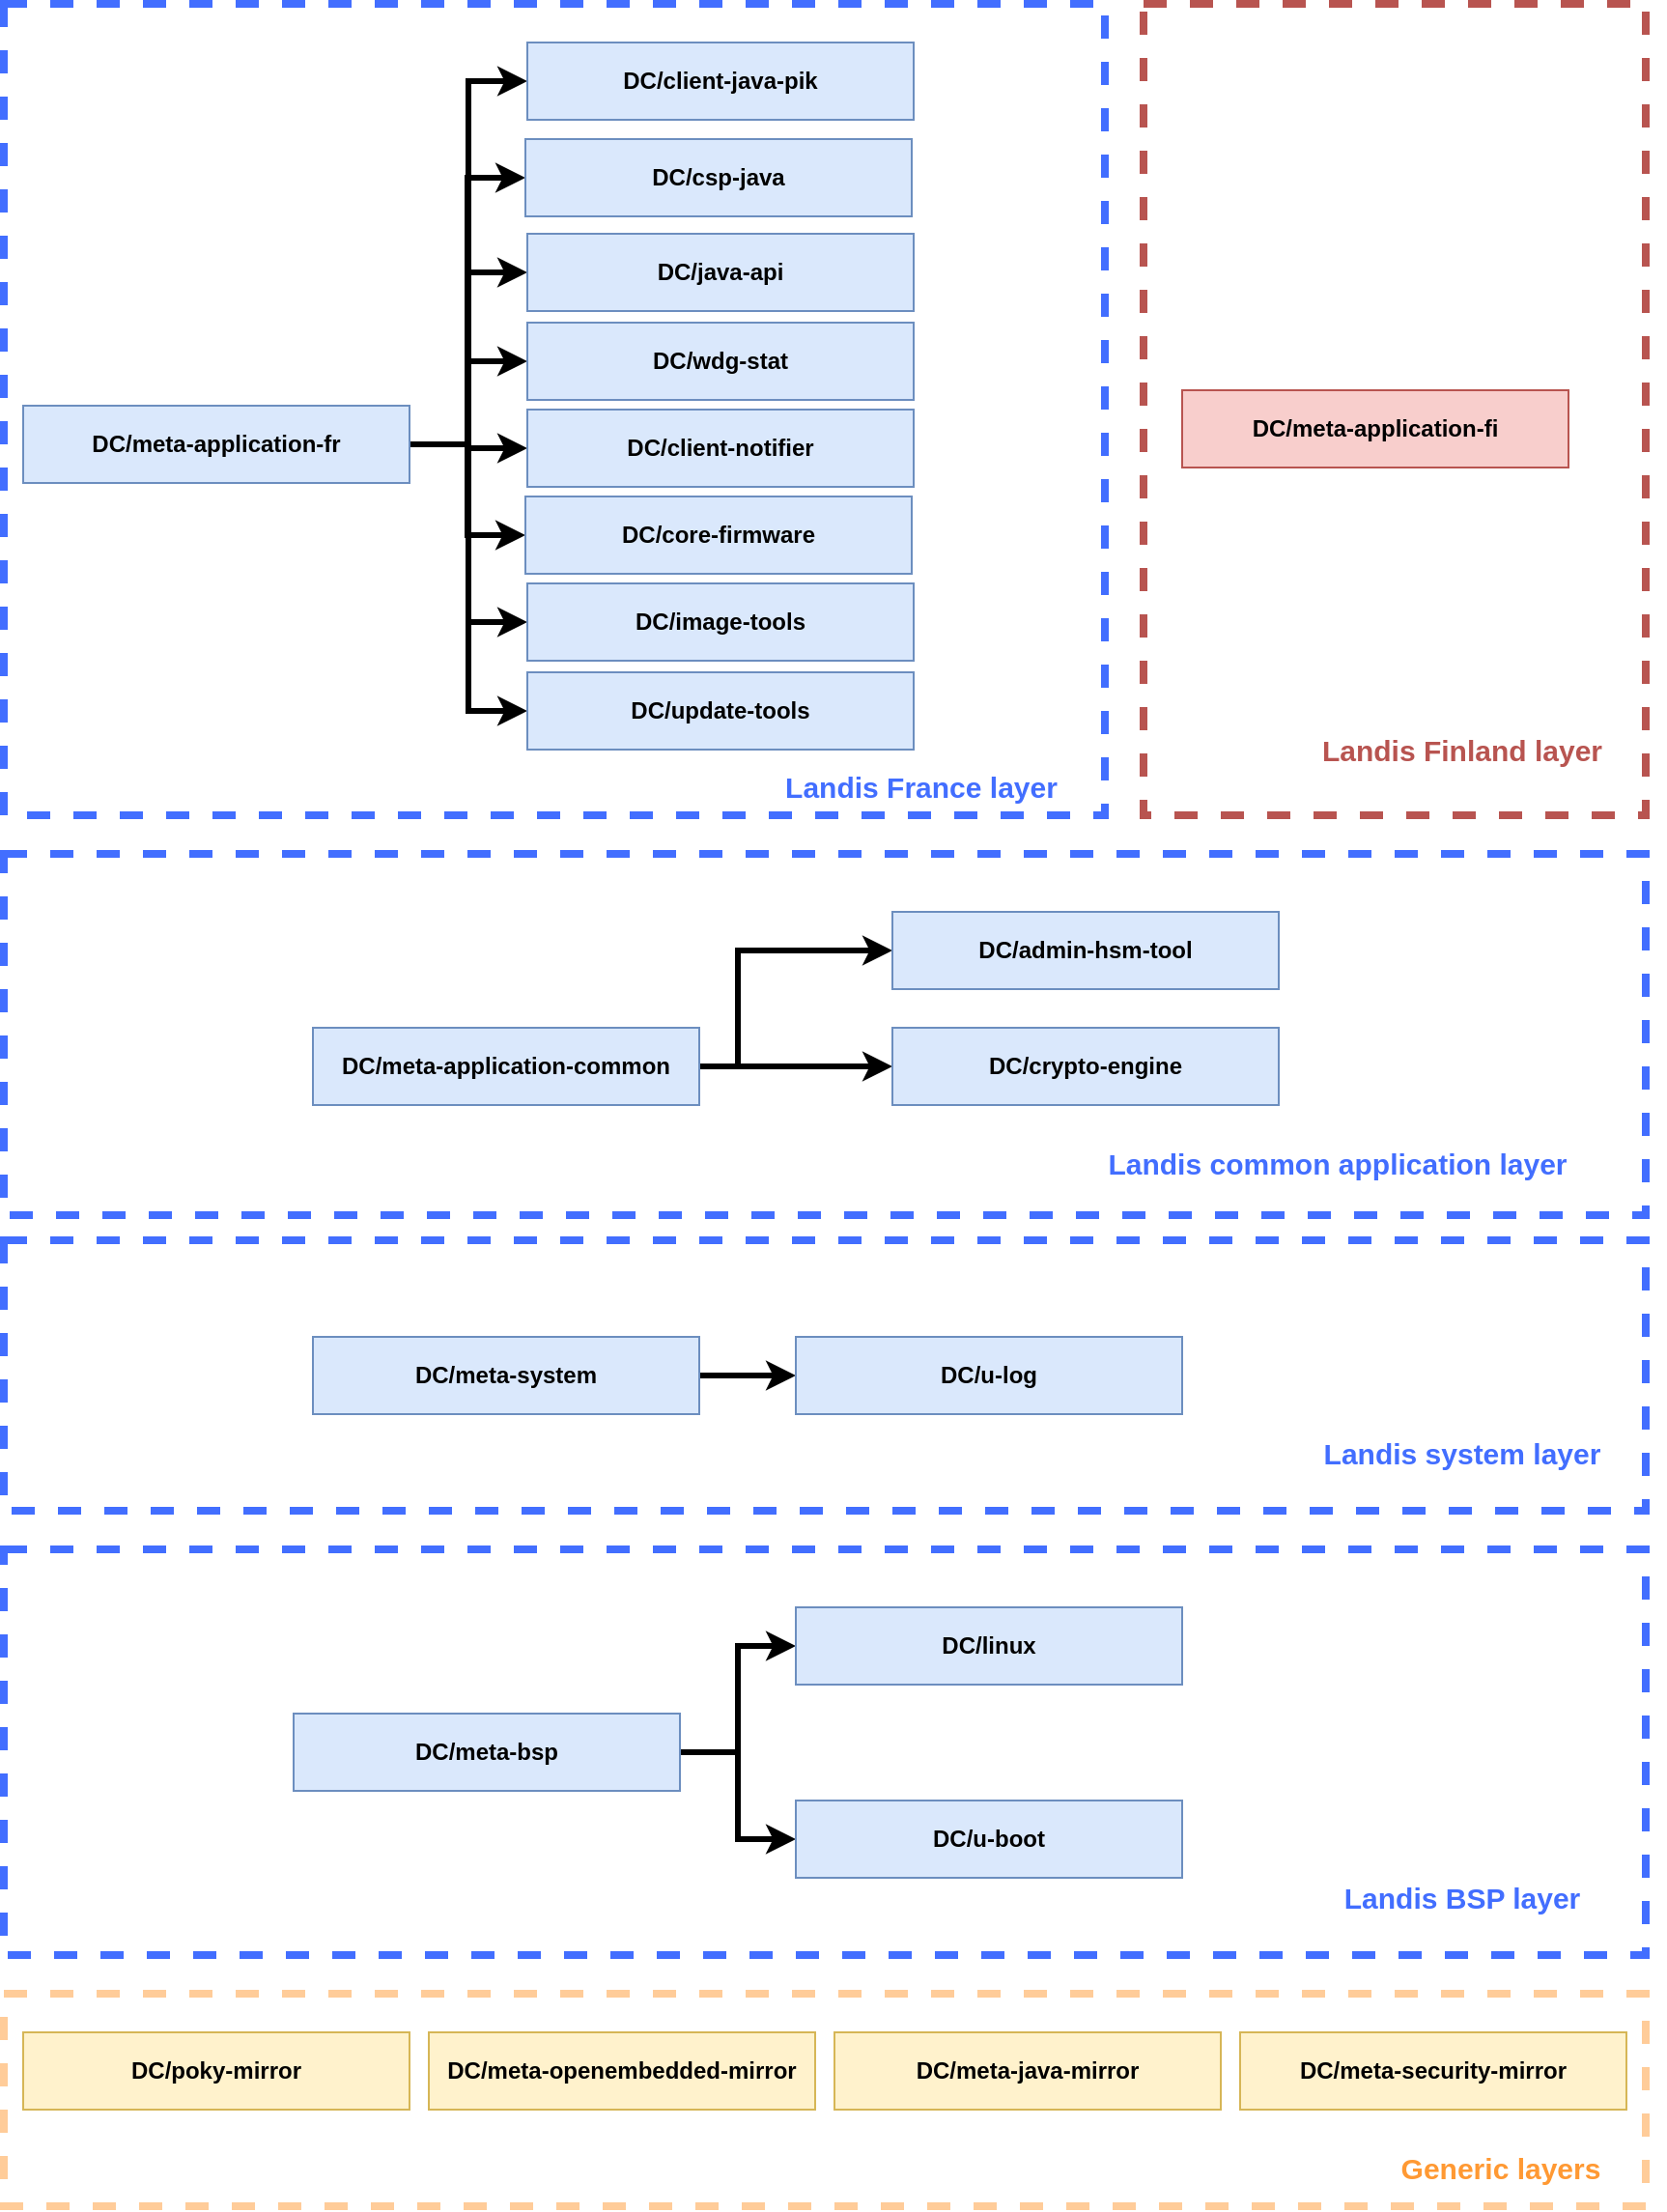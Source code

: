 <mxfile version="20.3.3" type="device"><diagram id="iYrBjFjFGtiYtrrSTTno" name="Page-1"><mxGraphModel dx="2062" dy="1085" grid="1" gridSize="10" guides="1" tooltips="1" connect="1" arrows="1" fold="1" page="1" pageScale="1" pageWidth="1100" pageHeight="850" math="0" shadow="0"><root><mxCell id="0"/><mxCell id="1" parent="0"/><mxCell id="O3ol6Uzz1e6ZMDZqI7uI-1" value="&lt;b&gt;DC/poky-mirror&lt;/b&gt;" style="rounded=0;whiteSpace=wrap;html=1;fillColor=#fff2cc;strokeColor=#d6b656;" parent="1" vertex="1"><mxGeometry x="130" y="1070" width="200" height="40" as="geometry"/></mxCell><mxCell id="O3ol6Uzz1e6ZMDZqI7uI-2" value="&lt;b&gt;DC/meta-openembedded-mirror&lt;/b&gt;" style="rounded=0;whiteSpace=wrap;html=1;fillColor=#fff2cc;strokeColor=#d6b656;" parent="1" vertex="1"><mxGeometry x="340" y="1070" width="200" height="40" as="geometry"/></mxCell><mxCell id="O3ol6Uzz1e6ZMDZqI7uI-3" value="&lt;b&gt;DC/meta-java-mirror&lt;/b&gt;" style="rounded=0;whiteSpace=wrap;html=1;fillColor=#fff2cc;strokeColor=#d6b656;" parent="1" vertex="1"><mxGeometry x="550" y="1070" width="200" height="40" as="geometry"/></mxCell><mxCell id="O3ol6Uzz1e6ZMDZqI7uI-5" value="&lt;b&gt;DC/meta-security-mirror&lt;/b&gt;" style="rounded=0;whiteSpace=wrap;html=1;fillColor=#fff2cc;strokeColor=#d6b656;" parent="1" vertex="1"><mxGeometry x="760" y="1070" width="200" height="40" as="geometry"/></mxCell><mxCell id="O3ol6Uzz1e6ZMDZqI7uI-6" value="" style="rounded=0;whiteSpace=wrap;html=1;fillColor=none;dashed=1;strokeWidth=4;strokeColor=#FFCC99;" parent="1" vertex="1"><mxGeometry x="120" y="1050" width="850" height="110" as="geometry"/></mxCell><mxCell id="O3ol6Uzz1e6ZMDZqI7uI-7" value="&lt;font style=&quot;font-size: 15px;&quot;&gt;&lt;b&gt;Generic layers&lt;br&gt;&lt;/b&gt;&lt;/font&gt;" style="text;html=1;strokeColor=none;fillColor=none;align=center;verticalAlign=middle;whiteSpace=wrap;rounded=0;dashed=1;strokeWidth=4;fontColor=#FF9933;" parent="1" vertex="1"><mxGeometry x="810" y="1140" width="170" as="geometry"/></mxCell><mxCell id="O3ol6Uzz1e6ZMDZqI7uI-8" value="" style="rounded=0;whiteSpace=wrap;html=1;fillColor=none;dashed=1;strokeWidth=4;strokeColor=#426EFF;" parent="1" vertex="1"><mxGeometry x="120" y="660" width="850" height="140" as="geometry"/></mxCell><mxCell id="O3ol6Uzz1e6ZMDZqI7uI-11" style="edgeStyle=orthogonalEdgeStyle;rounded=0;orthogonalLoop=1;jettySize=auto;html=1;exitX=1;exitY=0.5;exitDx=0;exitDy=0;entryX=0;entryY=0.5;entryDx=0;entryDy=0;fontSize=15;strokeWidth=3;" parent="1" source="O3ol6Uzz1e6ZMDZqI7uI-9" target="O3ol6Uzz1e6ZMDZqI7uI-10" edge="1"><mxGeometry relative="1" as="geometry"/></mxCell><mxCell id="O3ol6Uzz1e6ZMDZqI7uI-13" style="edgeStyle=orthogonalEdgeStyle;rounded=0;orthogonalLoop=1;jettySize=auto;html=1;exitX=1;exitY=0.5;exitDx=0;exitDy=0;entryX=0;entryY=0.5;entryDx=0;entryDy=0;strokeWidth=3;fontSize=15;fontColor=#FF9933;" parent="1" source="O3ol6Uzz1e6ZMDZqI7uI-9" target="O3ol6Uzz1e6ZMDZqI7uI-12" edge="1"><mxGeometry relative="1" as="geometry"/></mxCell><mxCell id="O3ol6Uzz1e6ZMDZqI7uI-9" value="&lt;b&gt;DC/meta-bsp&lt;/b&gt;" style="rounded=0;whiteSpace=wrap;html=1;fillColor=#dae8fc;strokeColor=#6c8ebf;" parent="1" vertex="1"><mxGeometry x="270" y="905" width="200" height="40" as="geometry"/></mxCell><mxCell id="O3ol6Uzz1e6ZMDZqI7uI-10" value="&lt;b&gt;DC/linux&lt;/b&gt;" style="rounded=0;whiteSpace=wrap;html=1;fillColor=#dae8fc;strokeColor=#6c8ebf;" parent="1" vertex="1"><mxGeometry x="530" y="850" width="200" height="40" as="geometry"/></mxCell><mxCell id="O3ol6Uzz1e6ZMDZqI7uI-12" value="&lt;b&gt;DC/u-boot&lt;/b&gt;" style="rounded=0;whiteSpace=wrap;html=1;fillColor=#dae8fc;strokeColor=#6c8ebf;" parent="1" vertex="1"><mxGeometry x="530" y="950" width="200" height="40" as="geometry"/></mxCell><mxCell id="O3ol6Uzz1e6ZMDZqI7uI-16" value="&lt;b style=&quot;font-size: 15px;&quot;&gt;&lt;font style=&quot;font-size: 15px;&quot; color=&quot;#426EFF&quot;&gt;Landis BSP layer&lt;br style=&quot;font-size: 15px;&quot;&gt;&lt;/font&gt;&lt;/b&gt;" style="text;html=1;strokeColor=none;fillColor=none;align=center;verticalAlign=middle;whiteSpace=wrap;rounded=0;dashed=1;strokeWidth=4;fontColor=#FF9933;fontSize=15;" parent="1" vertex="1"><mxGeometry x="790" y="1000" width="170" as="geometry"/></mxCell><mxCell id="O3ol6Uzz1e6ZMDZqI7uI-19" style="edgeStyle=orthogonalEdgeStyle;rounded=0;orthogonalLoop=1;jettySize=auto;html=1;strokeWidth=3;fontSize=15;fontColor=#426EFF;" parent="1" source="O3ol6Uzz1e6ZMDZqI7uI-17" target="O3ol6Uzz1e6ZMDZqI7uI-18" edge="1"><mxGeometry relative="1" as="geometry"/></mxCell><mxCell id="O3ol6Uzz1e6ZMDZqI7uI-17" value="&lt;b&gt;DC/meta-system&lt;/b&gt;" style="rounded=0;whiteSpace=wrap;html=1;fillColor=#dae8fc;strokeColor=#6c8ebf;" parent="1" vertex="1"><mxGeometry x="280" y="710" width="200" height="40" as="geometry"/></mxCell><mxCell id="O3ol6Uzz1e6ZMDZqI7uI-18" value="&lt;b&gt;DC/u-log&lt;/b&gt;" style="rounded=0;whiteSpace=wrap;html=1;fillColor=#dae8fc;strokeColor=#6c8ebf;" parent="1" vertex="1"><mxGeometry x="530" y="710" width="200" height="40" as="geometry"/></mxCell><mxCell id="O3ol6Uzz1e6ZMDZqI7uI-20" value="" style="rounded=0;whiteSpace=wrap;html=1;fillColor=none;dashed=1;strokeWidth=4;strokeColor=#426EFF;" parent="1" vertex="1"><mxGeometry x="120" y="820" width="850" height="210" as="geometry"/></mxCell><mxCell id="O3ol6Uzz1e6ZMDZqI7uI-21" value="&lt;b style=&quot;font-size: 15px;&quot;&gt;&lt;font style=&quot;font-size: 15px;&quot; color=&quot;#426EFF&quot;&gt;Landis system layer&lt;br style=&quot;font-size: 15px;&quot;&gt;&lt;/font&gt;&lt;/b&gt;" style="text;html=1;strokeColor=none;fillColor=none;align=center;verticalAlign=middle;whiteSpace=wrap;rounded=0;dashed=1;strokeWidth=4;fontColor=#FF9933;fontSize=15;" parent="1" vertex="1"><mxGeometry x="790" y="770" width="170" as="geometry"/></mxCell><mxCell id="O3ol6Uzz1e6ZMDZqI7uI-22" value="" style="rounded=0;whiteSpace=wrap;html=1;fillColor=none;dashed=1;strokeWidth=4;strokeColor=#426EFF;" parent="1" vertex="1"><mxGeometry x="120" y="460" width="850" height="187" as="geometry"/></mxCell><mxCell id="O3ol6Uzz1e6ZMDZqI7uI-25" style="edgeStyle=orthogonalEdgeStyle;rounded=0;orthogonalLoop=1;jettySize=auto;html=1;exitX=1;exitY=0.5;exitDx=0;exitDy=0;strokeWidth=3;fontSize=15;fontColor=#426EFF;entryX=0;entryY=0.5;entryDx=0;entryDy=0;" parent="1" source="O3ol6Uzz1e6ZMDZqI7uI-23" target="O3ol6Uzz1e6ZMDZqI7uI-24" edge="1"><mxGeometry relative="1" as="geometry"><Array as="points"><mxPoint x="500" y="510"/></Array></mxGeometry></mxCell><mxCell id="O3ol6Uzz1e6ZMDZqI7uI-27" style="edgeStyle=orthogonalEdgeStyle;rounded=0;orthogonalLoop=1;jettySize=auto;html=1;exitX=1;exitY=0.5;exitDx=0;exitDy=0;strokeWidth=3;fontSize=15;fontColor=#426EFF;" parent="1" source="O3ol6Uzz1e6ZMDZqI7uI-23" target="O3ol6Uzz1e6ZMDZqI7uI-26" edge="1"><mxGeometry relative="1" as="geometry"/></mxCell><mxCell id="O3ol6Uzz1e6ZMDZqI7uI-23" value="&lt;b&gt;DC/meta-application-common&lt;/b&gt;" style="rounded=0;whiteSpace=wrap;html=1;fillColor=#dae8fc;strokeColor=#6c8ebf;" parent="1" vertex="1"><mxGeometry x="280" y="550" width="200" height="40" as="geometry"/></mxCell><mxCell id="O3ol6Uzz1e6ZMDZqI7uI-24" value="&lt;b&gt;DC/admin-hsm-tool&lt;/b&gt;" style="rounded=0;whiteSpace=wrap;html=1;fillColor=#dae8fc;strokeColor=#6c8ebf;" parent="1" vertex="1"><mxGeometry x="580" y="490" width="200" height="40" as="geometry"/></mxCell><mxCell id="O3ol6Uzz1e6ZMDZqI7uI-26" value="&lt;b&gt;DC/crypto-engine&lt;/b&gt;" style="rounded=0;whiteSpace=wrap;html=1;fillColor=#dae8fc;strokeColor=#6c8ebf;" parent="1" vertex="1"><mxGeometry x="580" y="550" width="200" height="40" as="geometry"/></mxCell><mxCell id="O3ol6Uzz1e6ZMDZqI7uI-28" value="&lt;b style=&quot;font-size: 15px;&quot;&gt;&lt;font style=&quot;font-size: 15px;&quot; color=&quot;#426EFF&quot;&gt;Landis common application layer&lt;br style=&quot;font-size: 15px;&quot;&gt;&lt;/font&gt;&lt;/b&gt;" style="text;html=1;strokeColor=none;fillColor=none;align=center;verticalAlign=middle;rounded=0;dashed=1;strokeWidth=4;fontColor=#FF9933;fontSize=15;" parent="1" vertex="1"><mxGeometry x="780" y="600" width="60" height="40" as="geometry"/></mxCell><mxCell id="O3ol6Uzz1e6ZMDZqI7uI-30" value="" style="rounded=0;whiteSpace=wrap;html=1;fillColor=none;dashed=1;strokeWidth=4;strokeColor=#426EFF;" parent="1" vertex="1"><mxGeometry x="120" y="20" width="570" height="420" as="geometry"/></mxCell><mxCell id="O3ol6Uzz1e6ZMDZqI7uI-39" style="edgeStyle=orthogonalEdgeStyle;rounded=0;orthogonalLoop=1;jettySize=auto;html=1;exitX=1;exitY=0.5;exitDx=0;exitDy=0;entryX=0;entryY=0.5;entryDx=0;entryDy=0;strokeWidth=3;fontSize=15;fontColor=#426EFF;" parent="1" source="O3ol6Uzz1e6ZMDZqI7uI-31" target="O3ol6Uzz1e6ZMDZqI7uI-32" edge="1"><mxGeometry relative="1" as="geometry"/></mxCell><mxCell id="O3ol6Uzz1e6ZMDZqI7uI-40" style="edgeStyle=orthogonalEdgeStyle;rounded=0;orthogonalLoop=1;jettySize=auto;html=1;exitX=1;exitY=0.5;exitDx=0;exitDy=0;entryX=0;entryY=0.5;entryDx=0;entryDy=0;strokeWidth=3;fontSize=15;fontColor=#426EFF;" parent="1" source="O3ol6Uzz1e6ZMDZqI7uI-31" target="O3ol6Uzz1e6ZMDZqI7uI-33" edge="1"><mxGeometry relative="1" as="geometry"/></mxCell><mxCell id="O3ol6Uzz1e6ZMDZqI7uI-41" style="edgeStyle=orthogonalEdgeStyle;rounded=0;orthogonalLoop=1;jettySize=auto;html=1;exitX=1;exitY=0.5;exitDx=0;exitDy=0;entryX=0;entryY=0.5;entryDx=0;entryDy=0;strokeWidth=3;fontSize=15;fontColor=#426EFF;" parent="1" source="O3ol6Uzz1e6ZMDZqI7uI-31" target="O3ol6Uzz1e6ZMDZqI7uI-34" edge="1"><mxGeometry relative="1" as="geometry"/></mxCell><mxCell id="O3ol6Uzz1e6ZMDZqI7uI-42" style="edgeStyle=orthogonalEdgeStyle;rounded=0;orthogonalLoop=1;jettySize=auto;html=1;exitX=1;exitY=0.5;exitDx=0;exitDy=0;strokeWidth=3;fontSize=15;fontColor=#426EFF;" parent="1" source="O3ol6Uzz1e6ZMDZqI7uI-31" target="O3ol6Uzz1e6ZMDZqI7uI-35" edge="1"><mxGeometry relative="1" as="geometry"/></mxCell><mxCell id="O3ol6Uzz1e6ZMDZqI7uI-43" style="edgeStyle=orthogonalEdgeStyle;rounded=0;orthogonalLoop=1;jettySize=auto;html=1;exitX=1;exitY=0.5;exitDx=0;exitDy=0;entryX=0;entryY=0.5;entryDx=0;entryDy=0;strokeWidth=3;fontSize=15;fontColor=#426EFF;" parent="1" source="O3ol6Uzz1e6ZMDZqI7uI-31" target="O3ol6Uzz1e6ZMDZqI7uI-36" edge="1"><mxGeometry relative="1" as="geometry"/></mxCell><mxCell id="O3ol6Uzz1e6ZMDZqI7uI-44" style="edgeStyle=orthogonalEdgeStyle;rounded=0;orthogonalLoop=1;jettySize=auto;html=1;exitX=1;exitY=0.5;exitDx=0;exitDy=0;entryX=0;entryY=0.5;entryDx=0;entryDy=0;strokeWidth=3;fontSize=15;fontColor=#426EFF;" parent="1" source="O3ol6Uzz1e6ZMDZqI7uI-31" target="O3ol6Uzz1e6ZMDZqI7uI-37" edge="1"><mxGeometry relative="1" as="geometry"/></mxCell><mxCell id="O3ol6Uzz1e6ZMDZqI7uI-45" style="edgeStyle=orthogonalEdgeStyle;rounded=0;orthogonalLoop=1;jettySize=auto;html=1;exitX=1;exitY=0.5;exitDx=0;exitDy=0;entryX=0;entryY=0.5;entryDx=0;entryDy=0;strokeWidth=3;fontSize=15;fontColor=#426EFF;" parent="1" source="O3ol6Uzz1e6ZMDZqI7uI-31" target="O3ol6Uzz1e6ZMDZqI7uI-38" edge="1"><mxGeometry relative="1" as="geometry"/></mxCell><mxCell id="cGC_TMpBdk247T6njZGE-2" style="edgeStyle=orthogonalEdgeStyle;rounded=0;orthogonalLoop=1;jettySize=auto;html=1;exitX=1;exitY=0.5;exitDx=0;exitDy=0;entryX=0;entryY=0.5;entryDx=0;entryDy=0;strokeWidth=3;" edge="1" parent="1" source="O3ol6Uzz1e6ZMDZqI7uI-31" target="cGC_TMpBdk247T6njZGE-1"><mxGeometry relative="1" as="geometry"/></mxCell><mxCell id="O3ol6Uzz1e6ZMDZqI7uI-31" value="&lt;b&gt;DC/meta-application-fr&lt;/b&gt;" style="rounded=0;whiteSpace=wrap;html=1;fillColor=#dae8fc;strokeColor=#6c8ebf;" parent="1" vertex="1"><mxGeometry x="130" y="228" width="200" height="40" as="geometry"/></mxCell><mxCell id="O3ol6Uzz1e6ZMDZqI7uI-32" value="&lt;b&gt;DC/client-java-pik&lt;/b&gt;" style="rounded=0;whiteSpace=wrap;html=1;fillColor=#dae8fc;strokeColor=#6c8ebf;" parent="1" vertex="1"><mxGeometry x="391" y="40" width="200" height="40" as="geometry"/></mxCell><mxCell id="O3ol6Uzz1e6ZMDZqI7uI-33" value="&lt;b&gt;DC/java-api&lt;/b&gt;" style="rounded=0;whiteSpace=wrap;html=1;fillColor=#dae8fc;strokeColor=#6c8ebf;" parent="1" vertex="1"><mxGeometry x="391" y="139" width="200" height="40" as="geometry"/></mxCell><mxCell id="O3ol6Uzz1e6ZMDZqI7uI-34" value="&lt;b&gt;DC/wdg-stat&lt;/b&gt;" style="rounded=0;whiteSpace=wrap;html=1;fillColor=#dae8fc;strokeColor=#6c8ebf;" parent="1" vertex="1"><mxGeometry x="391" y="185" width="200" height="40" as="geometry"/></mxCell><mxCell id="O3ol6Uzz1e6ZMDZqI7uI-35" value="&lt;b&gt;DC/client-notifier&lt;/b&gt;" style="rounded=0;whiteSpace=wrap;html=1;fillColor=#dae8fc;strokeColor=#6c8ebf;" parent="1" vertex="1"><mxGeometry x="391" y="230" width="200" height="40" as="geometry"/></mxCell><mxCell id="O3ol6Uzz1e6ZMDZqI7uI-36" value="&lt;b&gt;DC/core-firmware&lt;/b&gt;" style="rounded=0;whiteSpace=wrap;html=1;fillColor=#dae8fc;strokeColor=#6c8ebf;" parent="1" vertex="1"><mxGeometry x="390" y="275" width="200" height="40" as="geometry"/></mxCell><mxCell id="O3ol6Uzz1e6ZMDZqI7uI-37" value="&lt;b&gt;DC/image-tools&lt;/b&gt;" style="rounded=0;whiteSpace=wrap;html=1;fillColor=#dae8fc;strokeColor=#6c8ebf;" parent="1" vertex="1"><mxGeometry x="391" y="320" width="200" height="40" as="geometry"/></mxCell><mxCell id="O3ol6Uzz1e6ZMDZqI7uI-38" value="&lt;b&gt;DC/update-tools&lt;/b&gt;" style="rounded=0;whiteSpace=wrap;html=1;fillColor=#dae8fc;strokeColor=#6c8ebf;" parent="1" vertex="1"><mxGeometry x="391" y="366" width="200" height="40" as="geometry"/></mxCell><mxCell id="O3ol6Uzz1e6ZMDZqI7uI-47" value="&lt;b style=&quot;font-size: 15px;&quot;&gt;&lt;font style=&quot;font-size: 15px;&quot; color=&quot;#426EFF&quot;&gt;Landis France layer&lt;br style=&quot;font-size: 15px;&quot;&gt;&lt;/font&gt;&lt;/b&gt;" style="text;html=1;strokeColor=none;fillColor=none;align=center;verticalAlign=middle;whiteSpace=wrap;rounded=0;dashed=1;strokeWidth=4;fontColor=#FF9933;fontSize=15;" parent="1" vertex="1"><mxGeometry x="510" y="425" width="170" as="geometry"/></mxCell><mxCell id="O3ol6Uzz1e6ZMDZqI7uI-48" value="&lt;b&gt;DC/meta-application-fi&lt;/b&gt;" style="rounded=0;whiteSpace=wrap;html=1;fillColor=#f8cecc;strokeColor=#b85450;" parent="1" vertex="1"><mxGeometry x="730" y="220" width="200" height="40" as="geometry"/></mxCell><mxCell id="O3ol6Uzz1e6ZMDZqI7uI-49" value="&lt;b style=&quot;font-size: 15px;&quot;&gt;&lt;font style=&quot;font-size: 15px;&quot;&gt;Landis Finland layer&lt;br&gt;&lt;/font&gt;&lt;/b&gt;" style="text;html=1;strokeColor=none;fillColor=none;align=center;verticalAlign=middle;whiteSpace=wrap;rounded=0;dashed=1;strokeWidth=4;fontColor=#B85450;fontSize=15;" parent="1" vertex="1"><mxGeometry x="790" y="406" width="170" as="geometry"/></mxCell><mxCell id="O3ol6Uzz1e6ZMDZqI7uI-50" value="" style="rounded=0;whiteSpace=wrap;html=1;fillColor=none;dashed=1;strokeWidth=4;strokeColor=#B85450;" parent="1" vertex="1"><mxGeometry x="710" y="20" width="260" height="420" as="geometry"/></mxCell><mxCell id="cGC_TMpBdk247T6njZGE-1" value="&lt;b&gt;DC/csp-java&lt;/b&gt;" style="rounded=0;whiteSpace=wrap;html=1;fillColor=#dae8fc;strokeColor=#6c8ebf;" vertex="1" parent="1"><mxGeometry x="390" y="90" width="200" height="40" as="geometry"/></mxCell></root></mxGraphModel></diagram></mxfile>